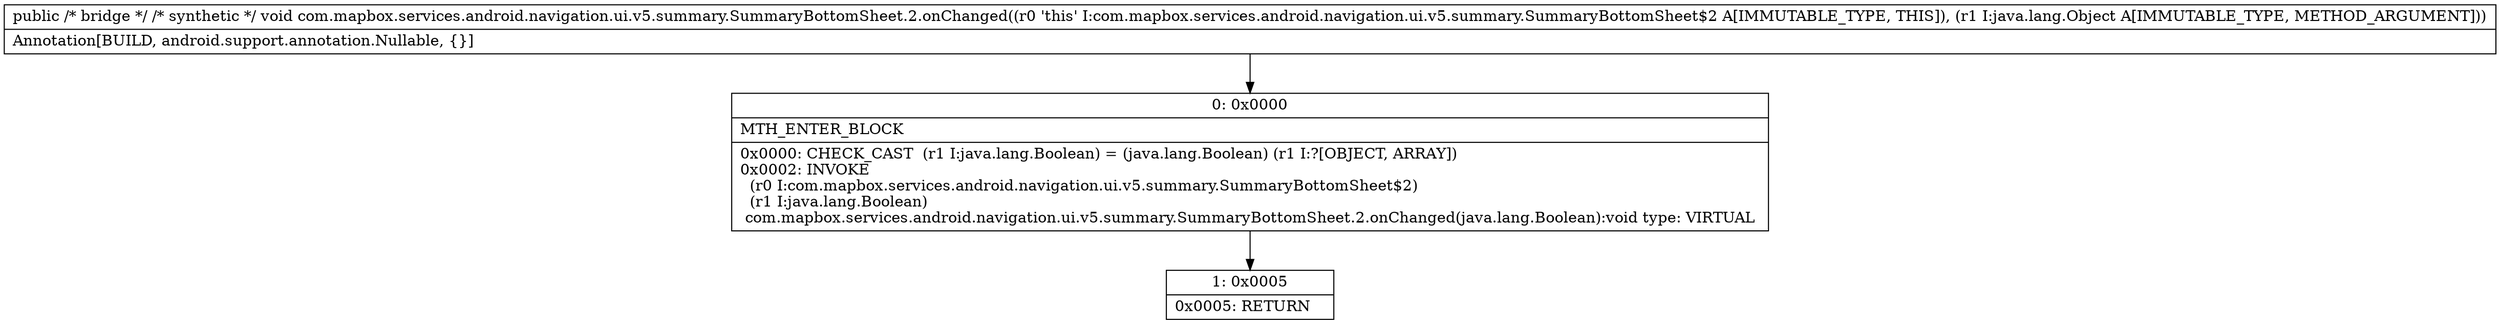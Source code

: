 digraph "CFG forcom.mapbox.services.android.navigation.ui.v5.summary.SummaryBottomSheet.2.onChanged(Ljava\/lang\/Object;)V" {
Node_0 [shape=record,label="{0\:\ 0x0000|MTH_ENTER_BLOCK\l|0x0000: CHECK_CAST  (r1 I:java.lang.Boolean) = (java.lang.Boolean) (r1 I:?[OBJECT, ARRAY]) \l0x0002: INVOKE  \l  (r0 I:com.mapbox.services.android.navigation.ui.v5.summary.SummaryBottomSheet$2)\l  (r1 I:java.lang.Boolean)\l com.mapbox.services.android.navigation.ui.v5.summary.SummaryBottomSheet.2.onChanged(java.lang.Boolean):void type: VIRTUAL \l}"];
Node_1 [shape=record,label="{1\:\ 0x0005|0x0005: RETURN   \l}"];
MethodNode[shape=record,label="{public \/* bridge *\/ \/* synthetic *\/ void com.mapbox.services.android.navigation.ui.v5.summary.SummaryBottomSheet.2.onChanged((r0 'this' I:com.mapbox.services.android.navigation.ui.v5.summary.SummaryBottomSheet$2 A[IMMUTABLE_TYPE, THIS]), (r1 I:java.lang.Object A[IMMUTABLE_TYPE, METHOD_ARGUMENT]))  | Annotation[BUILD, android.support.annotation.Nullable, \{\}]\l}"];
MethodNode -> Node_0;
Node_0 -> Node_1;
}

